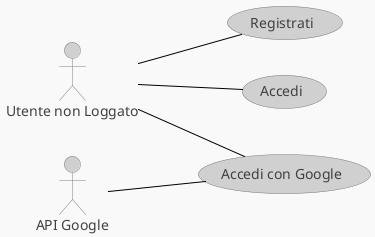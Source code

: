@startuml
skinparam shadowing false
skinparam backgroundColor #F9F9F9
skinparam ArrowColor black
skinparam usecase {
  Shadowing false
  BackgroundColor #D0D0D0
  BorderColor #808080
  FontColor #404040
}
skinparam actor {
  Shadowing false
  BackgroundColor #D0D0D0
  BorderColor #808080
  FontColor #404040
}

left to right direction

actor X as "Utente non Loggato" 
actor Y as "API Google" 

usecase K as "Registrati"
usecase K1 as "Accedi" 
usecase K2 as "Accedi con Google"

Y -- K2

X -- K 
X -- K1 
X -- K2



@enduml